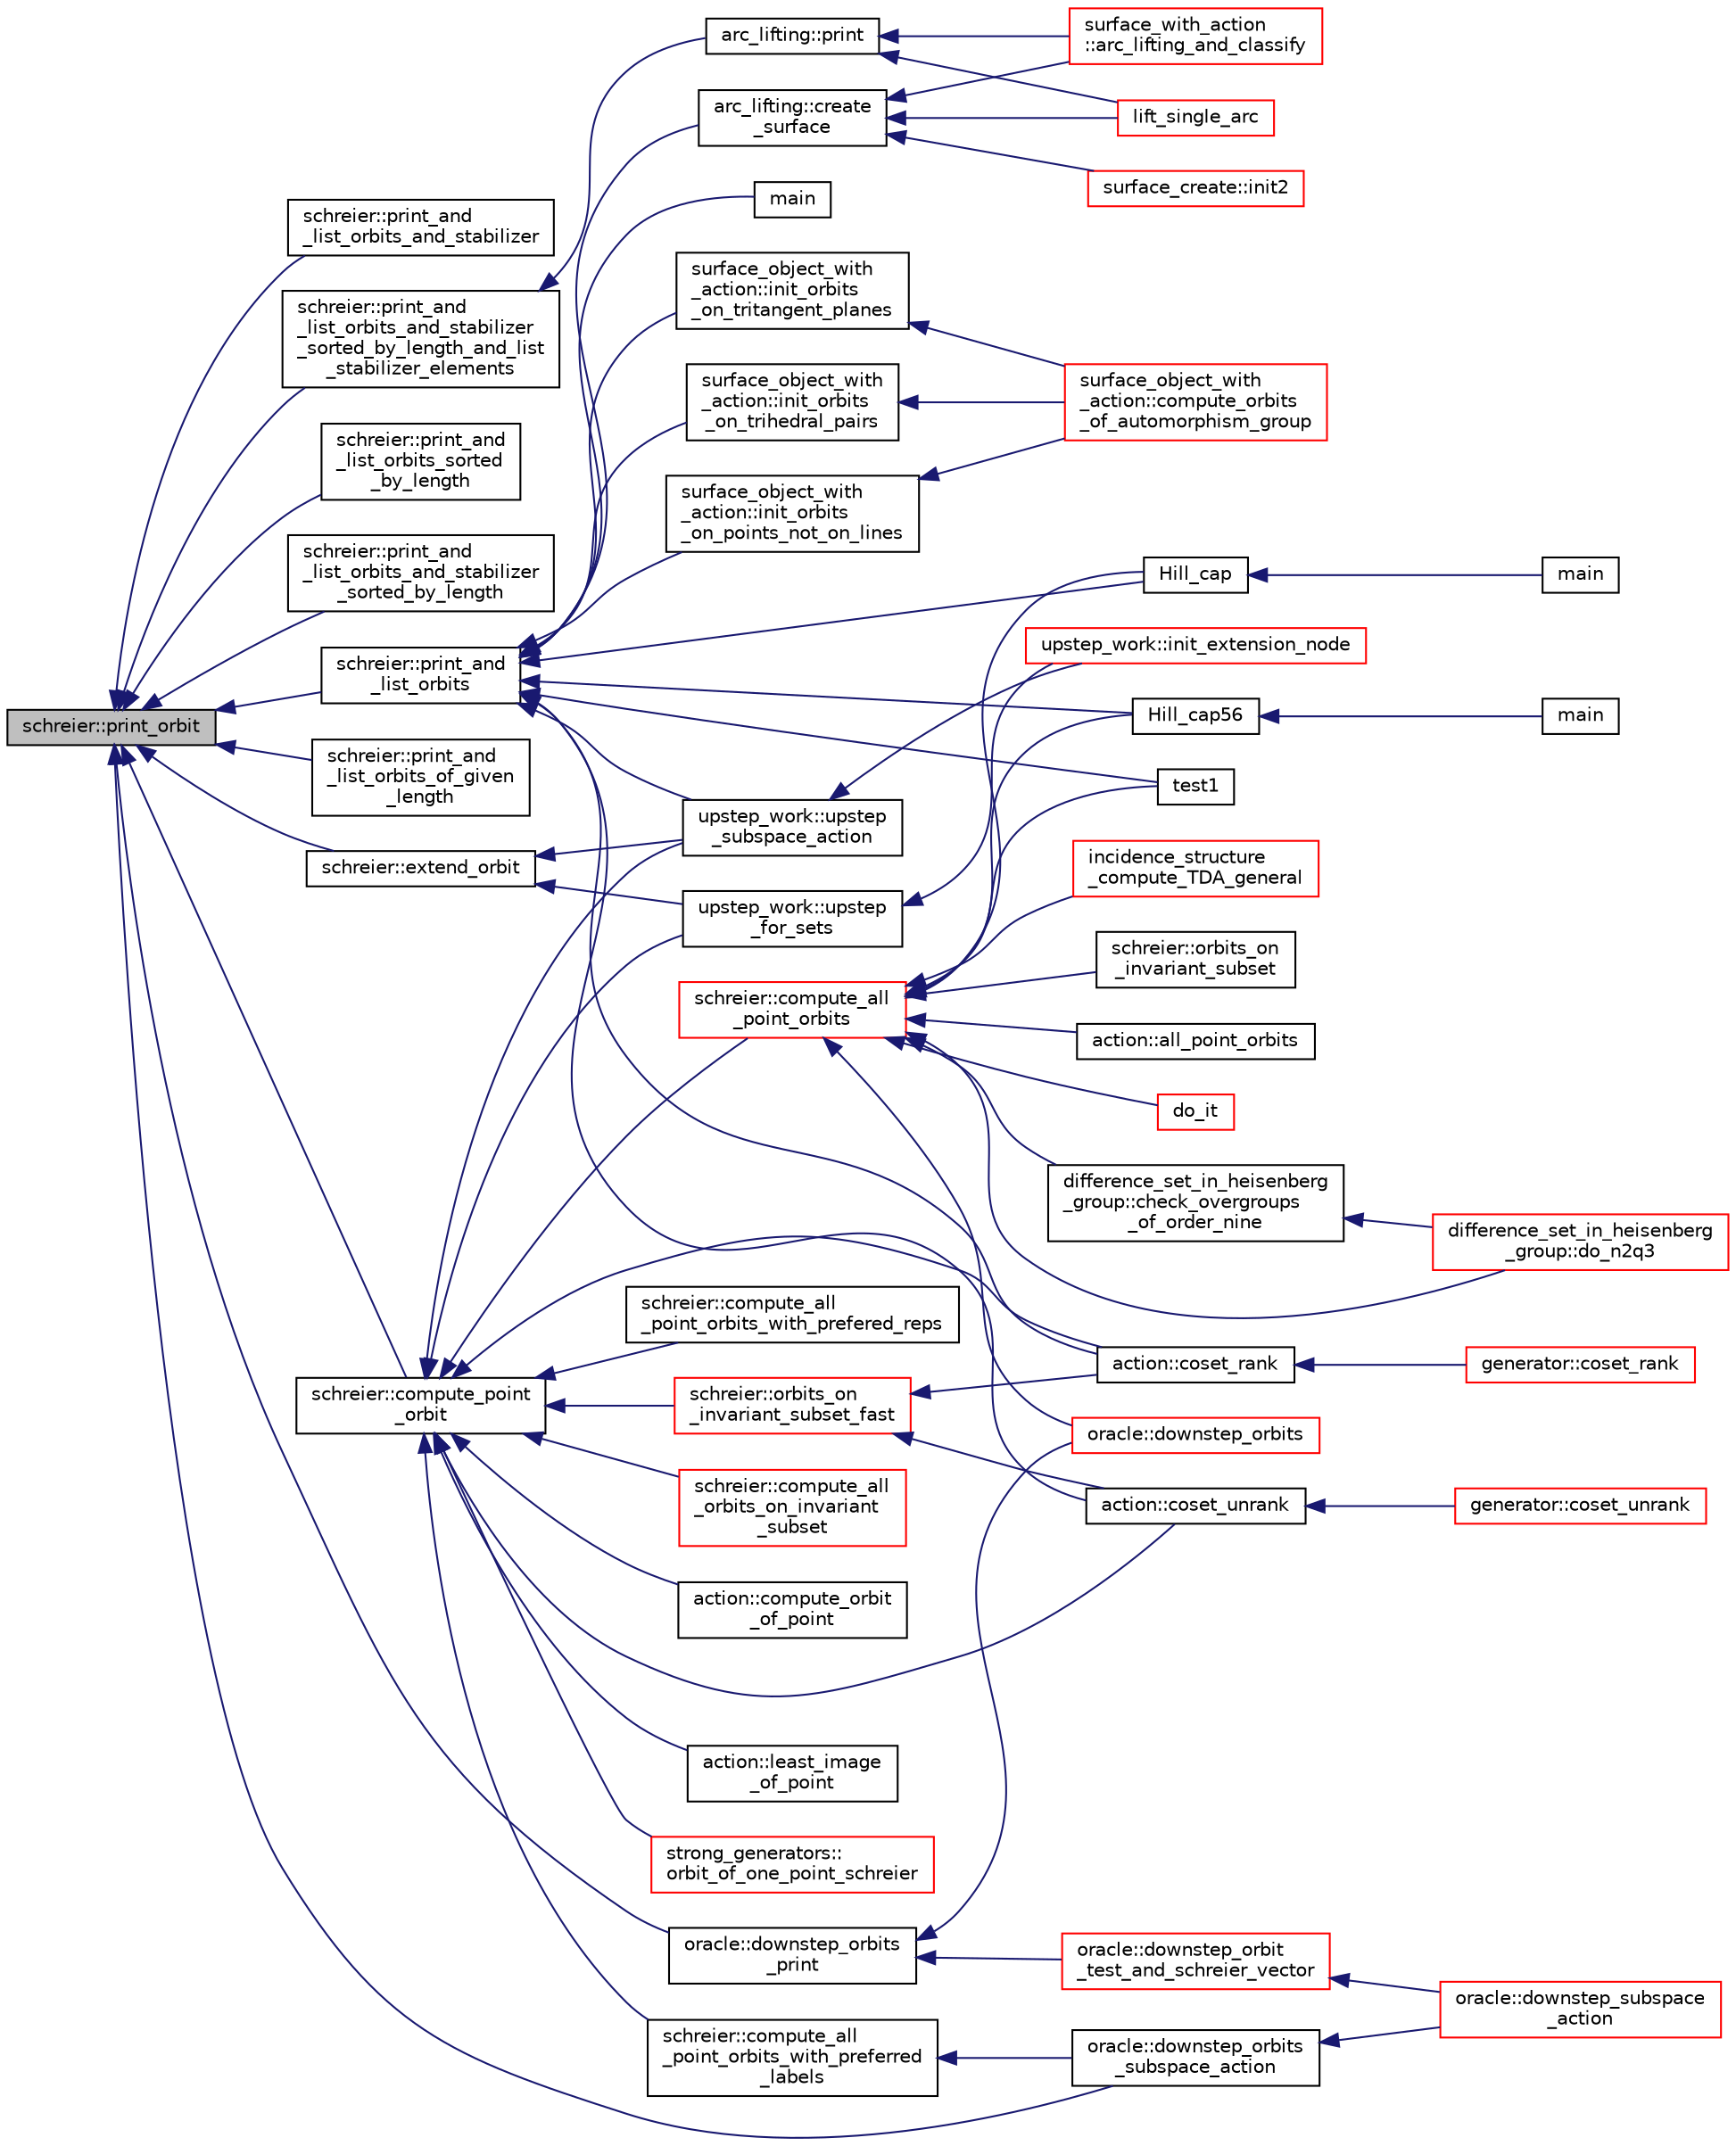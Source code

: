 digraph "schreier::print_orbit"
{
  edge [fontname="Helvetica",fontsize="10",labelfontname="Helvetica",labelfontsize="10"];
  node [fontname="Helvetica",fontsize="10",shape=record];
  rankdir="LR";
  Node4276 [label="schreier::print_orbit",height=0.2,width=0.4,color="black", fillcolor="grey75", style="filled", fontcolor="black"];
  Node4276 -> Node4277 [dir="back",color="midnightblue",fontsize="10",style="solid",fontname="Helvetica"];
  Node4277 [label="schreier::print_and\l_list_orbits_and_stabilizer",height=0.2,width=0.4,color="black", fillcolor="white", style="filled",URL="$d3/dd6/classschreier.html#ad6b4fa4094b8c359f67b73fa73d7a159"];
  Node4276 -> Node4278 [dir="back",color="midnightblue",fontsize="10",style="solid",fontname="Helvetica"];
  Node4278 [label="schreier::print_and\l_list_orbits",height=0.2,width=0.4,color="black", fillcolor="white", style="filled",URL="$d3/dd6/classschreier.html#a601f9c08d5a6f37f849d22fa4e89d892"];
  Node4278 -> Node4279 [dir="back",color="midnightblue",fontsize="10",style="solid",fontname="Helvetica"];
  Node4279 [label="main",height=0.2,width=0.4,color="black", fillcolor="white", style="filled",URL="$d9/d5f/example__fano__plane_8_c.html#ae66f6b31b5ad750f1fe042a706a4e3d4"];
  Node4278 -> Node4280 [dir="back",color="midnightblue",fontsize="10",style="solid",fontname="Helvetica"];
  Node4280 [label="test1",height=0.2,width=0.4,color="black", fillcolor="white", style="filled",URL="$d9/db0/factor__space_8_c.html#ae2a201e46836d85cb2c5579a837b641a"];
  Node4278 -> Node4281 [dir="back",color="midnightblue",fontsize="10",style="solid",fontname="Helvetica"];
  Node4281 [label="Hill_cap",height=0.2,width=0.4,color="black", fillcolor="white", style="filled",URL="$da/d28/hill_8_c.html#a7c2543fe497e681d4b492b16ea7f933e"];
  Node4281 -> Node4282 [dir="back",color="midnightblue",fontsize="10",style="solid",fontname="Helvetica"];
  Node4282 [label="main",height=0.2,width=0.4,color="black", fillcolor="white", style="filled",URL="$da/d28/hill_8_c.html#a217dbf8b442f20279ea00b898af96f52"];
  Node4278 -> Node4283 [dir="back",color="midnightblue",fontsize="10",style="solid",fontname="Helvetica"];
  Node4283 [label="Hill_cap56",height=0.2,width=0.4,color="black", fillcolor="white", style="filled",URL="$df/d74/tl__geometry_8h.html#ad7fc0ff2bf8455ab25e170c6930047a6"];
  Node4283 -> Node4284 [dir="back",color="midnightblue",fontsize="10",style="solid",fontname="Helvetica"];
  Node4284 [label="main",height=0.2,width=0.4,color="black", fillcolor="white", style="filled",URL="$d4/d6e/make__something_8_c.html#a217dbf8b442f20279ea00b898af96f52"];
  Node4278 -> Node4285 [dir="back",color="midnightblue",fontsize="10",style="solid",fontname="Helvetica"];
  Node4285 [label="action::coset_unrank",height=0.2,width=0.4,color="black", fillcolor="white", style="filled",URL="$d2/d86/classaction.html#aeabf488f671d4e77a8a892eb58d82b34"];
  Node4285 -> Node4286 [dir="back",color="midnightblue",fontsize="10",style="solid",fontname="Helvetica"];
  Node4286 [label="generator::coset_unrank",height=0.2,width=0.4,color="red", fillcolor="white", style="filled",URL="$d7/d73/classgenerator.html#a489f02ee804f130f666029a46020aaf6"];
  Node4278 -> Node4317 [dir="back",color="midnightblue",fontsize="10",style="solid",fontname="Helvetica"];
  Node4317 [label="action::coset_rank",height=0.2,width=0.4,color="black", fillcolor="white", style="filled",URL="$d2/d86/classaction.html#a5757c5b9562366be88526cc943c015e0"];
  Node4317 -> Node4318 [dir="back",color="midnightblue",fontsize="10",style="solid",fontname="Helvetica"];
  Node4318 [label="generator::coset_rank",height=0.2,width=0.4,color="red", fillcolor="white", style="filled",URL="$d7/d73/classgenerator.html#aee00240c0ae71885dd9d23b5423c56d9"];
  Node4278 -> Node4321 [dir="back",color="midnightblue",fontsize="10",style="solid",fontname="Helvetica"];
  Node4321 [label="upstep_work::upstep\l_subspace_action",height=0.2,width=0.4,color="black", fillcolor="white", style="filled",URL="$d2/dd6/classupstep__work.html#afd45c862c93f460a2e523f074d024529"];
  Node4321 -> Node4322 [dir="back",color="midnightblue",fontsize="10",style="solid",fontname="Helvetica"];
  Node4322 [label="upstep_work::init_extension_node",height=0.2,width=0.4,color="red", fillcolor="white", style="filled",URL="$d2/dd6/classupstep__work.html#ad74931a4c6dc97102d405a755433297d"];
  Node4278 -> Node4383 [dir="back",color="midnightblue",fontsize="10",style="solid",fontname="Helvetica"];
  Node4383 [label="arc_lifting::create\l_surface",height=0.2,width=0.4,color="black", fillcolor="white", style="filled",URL="$dc/db7/classarc__lifting.html#a2b1fd46281de9ff3fef00fc122d39b2b"];
  Node4383 -> Node4384 [dir="back",color="midnightblue",fontsize="10",style="solid",fontname="Helvetica"];
  Node4384 [label="lift_single_arc",height=0.2,width=0.4,color="red", fillcolor="white", style="filled",URL="$d6/dc3/arc__lifting__main_8_c.html#a0bdc148f70112959722a40cf9758d54b"];
  Node4383 -> Node4360 [dir="back",color="midnightblue",fontsize="10",style="solid",fontname="Helvetica"];
  Node4360 [label="surface_create::init2",height=0.2,width=0.4,color="red", fillcolor="white", style="filled",URL="$de/da4/classsurface__create.html#a0d600640f7dd62d5a6c36443effdab59"];
  Node4383 -> Node4385 [dir="back",color="midnightblue",fontsize="10",style="solid",fontname="Helvetica"];
  Node4385 [label="surface_with_action\l::arc_lifting_and_classify",height=0.2,width=0.4,color="red", fillcolor="white", style="filled",URL="$d8/df9/classsurface__with__action.html#a62a3948f830c59e09ef94937650a07a4"];
  Node4278 -> Node4386 [dir="back",color="midnightblue",fontsize="10",style="solid",fontname="Helvetica"];
  Node4386 [label="surface_object_with\l_action::init_orbits\l_on_tritangent_planes",height=0.2,width=0.4,color="black", fillcolor="white", style="filled",URL="$db/d28/classsurface__object__with__action.html#abbe5e8be1fa58b2f180ce99bb6a549d2"];
  Node4386 -> Node4387 [dir="back",color="midnightblue",fontsize="10",style="solid",fontname="Helvetica"];
  Node4387 [label="surface_object_with\l_action::compute_orbits\l_of_automorphism_group",height=0.2,width=0.4,color="red", fillcolor="white", style="filled",URL="$db/d28/classsurface__object__with__action.html#a74fe6a01c7d28a4fd30e601824d62c27"];
  Node4278 -> Node4393 [dir="back",color="midnightblue",fontsize="10",style="solid",fontname="Helvetica"];
  Node4393 [label="surface_object_with\l_action::init_orbits\l_on_trihedral_pairs",height=0.2,width=0.4,color="black", fillcolor="white", style="filled",URL="$db/d28/classsurface__object__with__action.html#a3608821fb5d666515800c94ff7719b5f"];
  Node4393 -> Node4387 [dir="back",color="midnightblue",fontsize="10",style="solid",fontname="Helvetica"];
  Node4278 -> Node4394 [dir="back",color="midnightblue",fontsize="10",style="solid",fontname="Helvetica"];
  Node4394 [label="surface_object_with\l_action::init_orbits\l_on_points_not_on_lines",height=0.2,width=0.4,color="black", fillcolor="white", style="filled",URL="$db/d28/classsurface__object__with__action.html#a02b2bba4ba3f1f8de5ee1c31d730d984"];
  Node4394 -> Node4387 [dir="back",color="midnightblue",fontsize="10",style="solid",fontname="Helvetica"];
  Node4276 -> Node4395 [dir="back",color="midnightblue",fontsize="10",style="solid",fontname="Helvetica"];
  Node4395 [label="schreier::print_and\l_list_orbits_sorted\l_by_length",height=0.2,width=0.4,color="black", fillcolor="white", style="filled",URL="$d3/dd6/classschreier.html#a4c4ebf752711c6058e313fa3cfeb55df"];
  Node4276 -> Node4396 [dir="back",color="midnightblue",fontsize="10",style="solid",fontname="Helvetica"];
  Node4396 [label="schreier::print_and\l_list_orbits_and_stabilizer\l_sorted_by_length",height=0.2,width=0.4,color="black", fillcolor="white", style="filled",URL="$d3/dd6/classschreier.html#ab8afe2cb22f49ac1baae07143a6bb3fb"];
  Node4276 -> Node4397 [dir="back",color="midnightblue",fontsize="10",style="solid",fontname="Helvetica"];
  Node4397 [label="schreier::print_and\l_list_orbits_and_stabilizer\l_sorted_by_length_and_list\l_stabilizer_elements",height=0.2,width=0.4,color="black", fillcolor="white", style="filled",URL="$d3/dd6/classschreier.html#a345d0b1a6837fd248e1785e45323c1fa"];
  Node4397 -> Node4398 [dir="back",color="midnightblue",fontsize="10",style="solid",fontname="Helvetica"];
  Node4398 [label="arc_lifting::print",height=0.2,width=0.4,color="black", fillcolor="white", style="filled",URL="$dc/db7/classarc__lifting.html#ae1609cb80720bc005f0fc3ea65150185"];
  Node4398 -> Node4384 [dir="back",color="midnightblue",fontsize="10",style="solid",fontname="Helvetica"];
  Node4398 -> Node4385 [dir="back",color="midnightblue",fontsize="10",style="solid",fontname="Helvetica"];
  Node4276 -> Node4399 [dir="back",color="midnightblue",fontsize="10",style="solid",fontname="Helvetica"];
  Node4399 [label="schreier::print_and\l_list_orbits_of_given\l_length",height=0.2,width=0.4,color="black", fillcolor="white", style="filled",URL="$d3/dd6/classschreier.html#a96dec1cd546348e961cc1f6750d152ed"];
  Node4276 -> Node4400 [dir="back",color="midnightblue",fontsize="10",style="solid",fontname="Helvetica"];
  Node4400 [label="schreier::extend_orbit",height=0.2,width=0.4,color="black", fillcolor="white", style="filled",URL="$d3/dd6/classschreier.html#aa466ebd594d89c13454cd4be50bb3a8f"];
  Node4400 -> Node4401 [dir="back",color="midnightblue",fontsize="10",style="solid",fontname="Helvetica"];
  Node4401 [label="upstep_work::upstep\l_for_sets",height=0.2,width=0.4,color="black", fillcolor="white", style="filled",URL="$d2/dd6/classupstep__work.html#acbfe3d5e23c38c3dc8f5908e0bc5bf1b"];
  Node4401 -> Node4322 [dir="back",color="midnightblue",fontsize="10",style="solid",fontname="Helvetica"];
  Node4400 -> Node4321 [dir="back",color="midnightblue",fontsize="10",style="solid",fontname="Helvetica"];
  Node4276 -> Node4402 [dir="back",color="midnightblue",fontsize="10",style="solid",fontname="Helvetica"];
  Node4402 [label="schreier::compute_point\l_orbit",height=0.2,width=0.4,color="black", fillcolor="white", style="filled",URL="$d3/dd6/classschreier.html#a429138e463c8c25dddd8557340ed9edd"];
  Node4402 -> Node4403 [dir="back",color="midnightblue",fontsize="10",style="solid",fontname="Helvetica"];
  Node4403 [label="schreier::compute_all\l_point_orbits",height=0.2,width=0.4,color="red", fillcolor="white", style="filled",URL="$d3/dd6/classschreier.html#a1deec048f51f380bc3476d4cd4d95e94"];
  Node4403 -> Node4404 [dir="back",color="midnightblue",fontsize="10",style="solid",fontname="Helvetica"];
  Node4404 [label="do_it",height=0.2,width=0.4,color="red", fillcolor="white", style="filled",URL="$da/da3/burnside_8_c.html#a6a1ed4d46bdb13e56112f47f0565c25b"];
  Node4403 -> Node4406 [dir="back",color="midnightblue",fontsize="10",style="solid",fontname="Helvetica"];
  Node4406 [label="difference_set_in_heisenberg\l_group::do_n2q3",height=0.2,width=0.4,color="red", fillcolor="white", style="filled",URL="$de/d8a/classdifference__set__in__heisenberg__group.html#aca82ff116dd5d17cfbb311e809b6d023"];
  Node4403 -> Node4409 [dir="back",color="midnightblue",fontsize="10",style="solid",fontname="Helvetica"];
  Node4409 [label="difference_set_in_heisenberg\l_group::check_overgroups\l_of_order_nine",height=0.2,width=0.4,color="black", fillcolor="white", style="filled",URL="$de/d8a/classdifference__set__in__heisenberg__group.html#af7075193cf272d5b63356e21ec1ab8a8"];
  Node4409 -> Node4406 [dir="back",color="midnightblue",fontsize="10",style="solid",fontname="Helvetica"];
  Node4403 -> Node4280 [dir="back",color="midnightblue",fontsize="10",style="solid",fontname="Helvetica"];
  Node4403 -> Node4281 [dir="back",color="midnightblue",fontsize="10",style="solid",fontname="Helvetica"];
  Node4403 -> Node4410 [dir="back",color="midnightblue",fontsize="10",style="solid",fontname="Helvetica"];
  Node4410 [label="incidence_structure\l_compute_TDA_general",height=0.2,width=0.4,color="red", fillcolor="white", style="filled",URL="$df/d74/tl__geometry_8h.html#a21ab759f6e646f3fe703c17f39361448"];
  Node4403 -> Node4283 [dir="back",color="midnightblue",fontsize="10",style="solid",fontname="Helvetica"];
  Node4403 -> Node4415 [dir="back",color="midnightblue",fontsize="10",style="solid",fontname="Helvetica"];
  Node4415 [label="schreier::orbits_on\l_invariant_subset",height=0.2,width=0.4,color="black", fillcolor="white", style="filled",URL="$d3/dd6/classschreier.html#a852787d7b3448fd7c05b481b9ee95bdc"];
  Node4403 -> Node4416 [dir="back",color="midnightblue",fontsize="10",style="solid",fontname="Helvetica"];
  Node4416 [label="action::all_point_orbits",height=0.2,width=0.4,color="black", fillcolor="white", style="filled",URL="$d2/d86/classaction.html#a69c5d635fef1124cf0a1b4cd5e879262"];
  Node4403 -> Node4450 [dir="back",color="midnightblue",fontsize="10",style="solid",fontname="Helvetica"];
  Node4450 [label="oracle::downstep_orbits",height=0.2,width=0.4,color="red", fillcolor="white", style="filled",URL="$d7/da7/classoracle.html#a65ea623f3a7b2e3dba4e29638207bc53"];
  Node4402 -> Node4453 [dir="back",color="midnightblue",fontsize="10",style="solid",fontname="Helvetica"];
  Node4453 [label="schreier::compute_all\l_point_orbits_with_prefered_reps",height=0.2,width=0.4,color="black", fillcolor="white", style="filled",URL="$d3/dd6/classschreier.html#a3669602ae33fc6fcd516b13ac32cf152"];
  Node4402 -> Node4454 [dir="back",color="midnightblue",fontsize="10",style="solid",fontname="Helvetica"];
  Node4454 [label="schreier::compute_all\l_point_orbits_with_preferred\l_labels",height=0.2,width=0.4,color="black", fillcolor="white", style="filled",URL="$d3/dd6/classschreier.html#ab607b80f0184cd504f62d5c6852fb3d0"];
  Node4454 -> Node4455 [dir="back",color="midnightblue",fontsize="10",style="solid",fontname="Helvetica"];
  Node4455 [label="oracle::downstep_orbits\l_subspace_action",height=0.2,width=0.4,color="black", fillcolor="white", style="filled",URL="$d7/da7/classoracle.html#adcf946d772e92646c47cf264764d85a6"];
  Node4455 -> Node4456 [dir="back",color="midnightblue",fontsize="10",style="solid",fontname="Helvetica"];
  Node4456 [label="oracle::downstep_subspace\l_action",height=0.2,width=0.4,color="red", fillcolor="white", style="filled",URL="$d7/da7/classoracle.html#a26f568b84b1ca2c24f619278ac88c407"];
  Node4402 -> Node4457 [dir="back",color="midnightblue",fontsize="10",style="solid",fontname="Helvetica"];
  Node4457 [label="schreier::compute_all\l_orbits_on_invariant\l_subset",height=0.2,width=0.4,color="red", fillcolor="white", style="filled",URL="$d3/dd6/classschreier.html#ab5d7df97773f59ded1e98ba1abfa957c"];
  Node4402 -> Node4460 [dir="back",color="midnightblue",fontsize="10",style="solid",fontname="Helvetica"];
  Node4460 [label="schreier::orbits_on\l_invariant_subset_fast",height=0.2,width=0.4,color="red", fillcolor="white", style="filled",URL="$d3/dd6/classschreier.html#ada89df0b995b15f149a9aa3b2f571861"];
  Node4460 -> Node4285 [dir="back",color="midnightblue",fontsize="10",style="solid",fontname="Helvetica"];
  Node4460 -> Node4317 [dir="back",color="midnightblue",fontsize="10",style="solid",fontname="Helvetica"];
  Node4402 -> Node4464 [dir="back",color="midnightblue",fontsize="10",style="solid",fontname="Helvetica"];
  Node4464 [label="action::compute_orbit\l_of_point",height=0.2,width=0.4,color="black", fillcolor="white", style="filled",URL="$d2/d86/classaction.html#af5d0e7c66ea088888ee852138f3ae012"];
  Node4402 -> Node4465 [dir="back",color="midnightblue",fontsize="10",style="solid",fontname="Helvetica"];
  Node4465 [label="action::least_image\l_of_point",height=0.2,width=0.4,color="black", fillcolor="white", style="filled",URL="$d2/d86/classaction.html#a5f37807b5b9d6f153814984fffd38bf3"];
  Node4402 -> Node4285 [dir="back",color="midnightblue",fontsize="10",style="solid",fontname="Helvetica"];
  Node4402 -> Node4317 [dir="back",color="midnightblue",fontsize="10",style="solid",fontname="Helvetica"];
  Node4402 -> Node4466 [dir="back",color="midnightblue",fontsize="10",style="solid",fontname="Helvetica"];
  Node4466 [label="strong_generators::\lorbit_of_one_point_schreier",height=0.2,width=0.4,color="red", fillcolor="white", style="filled",URL="$dc/d09/classstrong__generators.html#aff6b604139d48c44f724f1056da5e66e"];
  Node4402 -> Node4401 [dir="back",color="midnightblue",fontsize="10",style="solid",fontname="Helvetica"];
  Node4402 -> Node4321 [dir="back",color="midnightblue",fontsize="10",style="solid",fontname="Helvetica"];
  Node4276 -> Node4474 [dir="back",color="midnightblue",fontsize="10",style="solid",fontname="Helvetica"];
  Node4474 [label="oracle::downstep_orbits\l_print",height=0.2,width=0.4,color="black", fillcolor="white", style="filled",URL="$d7/da7/classoracle.html#a7c267cd92618aacf63d6fb3d8730df33"];
  Node4474 -> Node4450 [dir="back",color="midnightblue",fontsize="10",style="solid",fontname="Helvetica"];
  Node4474 -> Node4475 [dir="back",color="midnightblue",fontsize="10",style="solid",fontname="Helvetica"];
  Node4475 [label="oracle::downstep_orbit\l_test_and_schreier_vector",height=0.2,width=0.4,color="red", fillcolor="white", style="filled",URL="$d7/da7/classoracle.html#a140c3df3ca2f645e364b5cd644c088ab"];
  Node4475 -> Node4456 [dir="back",color="midnightblue",fontsize="10",style="solid",fontname="Helvetica"];
  Node4276 -> Node4455 [dir="back",color="midnightblue",fontsize="10",style="solid",fontname="Helvetica"];
}
